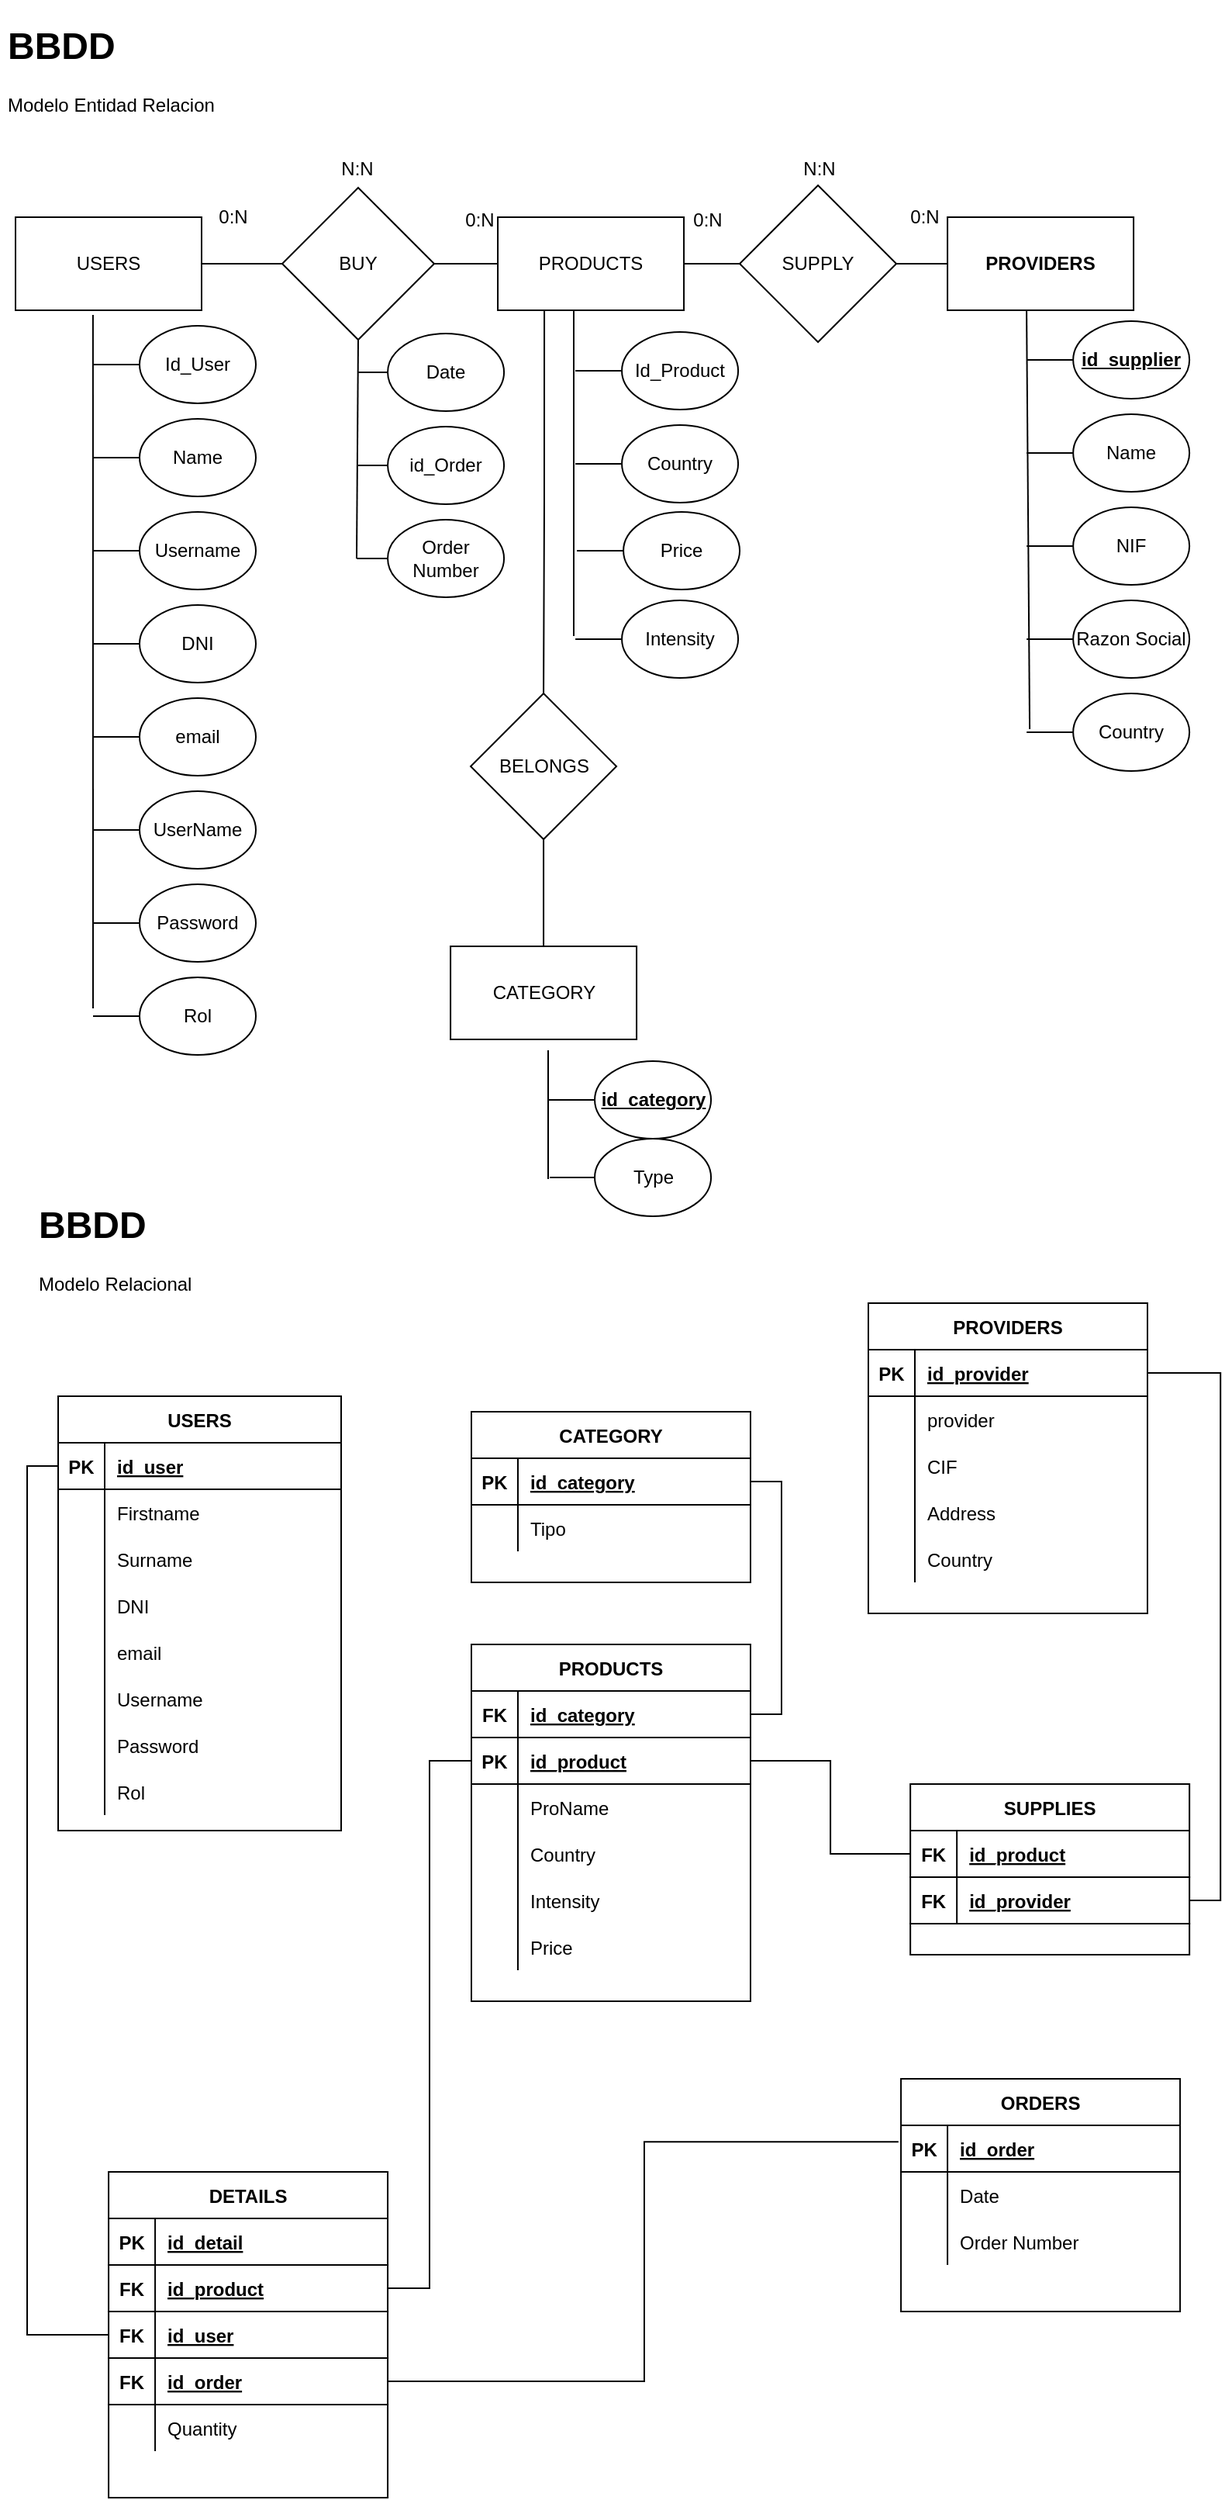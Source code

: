<mxfile version="19.0.3" type="device"><diagram id="_it-VRM8CMwdeYwIUtNq" name="Page-1"><mxGraphModel dx="1106" dy="809" grid="1" gridSize="10" guides="1" tooltips="1" connect="1" arrows="1" fold="1" page="1" pageScale="1" pageWidth="827" pageHeight="1169" math="0" shadow="0"><root><mxCell id="0"/><mxCell id="1" parent="0"/><mxCell id="tFc38fmXqWNY3Q1rf8SJ-1" value="&lt;h1&gt;BBDD&amp;nbsp;&lt;/h1&gt;&lt;p&gt;Modelo Entidad Relacion&lt;/p&gt;" style="text;html=1;strokeColor=none;fillColor=none;spacing=5;spacingTop=-20;whiteSpace=wrap;overflow=hidden;rounded=0;" parent="1" vertex="1"><mxGeometry x="20" y="10" width="190" height="120" as="geometry"/></mxCell><mxCell id="tFc38fmXqWNY3Q1rf8SJ-113" style="edgeStyle=none;rounded=0;orthogonalLoop=1;jettySize=auto;html=1;exitX=1;exitY=0.5;exitDx=0;exitDy=0;entryX=0;entryY=0.5;entryDx=0;entryDy=0;endArrow=none;endFill=0;" parent="1" source="tFc38fmXqWNY3Q1rf8SJ-36" target="tFc38fmXqWNY3Q1rf8SJ-112" edge="1"><mxGeometry relative="1" as="geometry"/></mxCell><mxCell id="tFc38fmXqWNY3Q1rf8SJ-36" value="&lt;span style=&quot;&quot;&gt;USERS&lt;/span&gt;" style="rounded=0;whiteSpace=wrap;html=1;" parent="1" vertex="1"><mxGeometry x="30" y="140" width="120" height="60" as="geometry"/></mxCell><mxCell id="tFc38fmXqWNY3Q1rf8SJ-37" value="&lt;span style=&quot;font-weight: bold;&quot;&gt;PROVIDERS&lt;/span&gt;" style="rounded=0;whiteSpace=wrap;html=1;" parent="1" vertex="1"><mxGeometry x="631.04" y="139.98" width="120" height="60" as="geometry"/></mxCell><mxCell id="tFc38fmXqWNY3Q1rf8SJ-59" style="edgeStyle=none;rounded=0;orthogonalLoop=1;jettySize=auto;html=1;exitX=0;exitY=0.5;exitDx=0;exitDy=0;endArrow=none;endFill=0;" parent="1" source="tFc38fmXqWNY3Q1rf8SJ-38" edge="1"><mxGeometry relative="1" as="geometry"><mxPoint x="80" y="235" as="targetPoint"/></mxGeometry></mxCell><mxCell id="tFc38fmXqWNY3Q1rf8SJ-38" value="Id_User" style="ellipse;whiteSpace=wrap;html=1;" parent="1" vertex="1"><mxGeometry x="110" y="210" width="75" height="50" as="geometry"/></mxCell><mxCell id="tFc38fmXqWNY3Q1rf8SJ-58" style="edgeStyle=none;rounded=0;orthogonalLoop=1;jettySize=auto;html=1;exitX=0;exitY=0.5;exitDx=0;exitDy=0;endArrow=none;endFill=0;" parent="1" source="tFc38fmXqWNY3Q1rf8SJ-42" edge="1"><mxGeometry relative="1" as="geometry"><mxPoint x="80" y="295" as="targetPoint"/></mxGeometry></mxCell><mxCell id="tFc38fmXqWNY3Q1rf8SJ-42" value="Name" style="ellipse;whiteSpace=wrap;html=1;" parent="1" vertex="1"><mxGeometry x="110" y="270" width="75" height="50" as="geometry"/></mxCell><mxCell id="tFc38fmXqWNY3Q1rf8SJ-57" style="edgeStyle=none;rounded=0;orthogonalLoop=1;jettySize=auto;html=1;exitX=0;exitY=0.5;exitDx=0;exitDy=0;endArrow=none;endFill=0;" parent="1" source="tFc38fmXqWNY3Q1rf8SJ-43" edge="1"><mxGeometry relative="1" as="geometry"><mxPoint x="80" y="355" as="targetPoint"/></mxGeometry></mxCell><mxCell id="tFc38fmXqWNY3Q1rf8SJ-43" value="Username" style="ellipse;whiteSpace=wrap;html=1;" parent="1" vertex="1"><mxGeometry x="110" y="330" width="75" height="50" as="geometry"/></mxCell><mxCell id="tFc38fmXqWNY3Q1rf8SJ-56" style="edgeStyle=none;rounded=0;orthogonalLoop=1;jettySize=auto;html=1;exitX=0;exitY=0.5;exitDx=0;exitDy=0;endArrow=none;endFill=0;" parent="1" source="tFc38fmXqWNY3Q1rf8SJ-44" edge="1"><mxGeometry relative="1" as="geometry"><mxPoint x="80" y="415" as="targetPoint"/></mxGeometry></mxCell><mxCell id="tFc38fmXqWNY3Q1rf8SJ-44" value="DNI" style="ellipse;whiteSpace=wrap;html=1;" parent="1" vertex="1"><mxGeometry x="110" y="390" width="75" height="50" as="geometry"/></mxCell><mxCell id="tFc38fmXqWNY3Q1rf8SJ-55" style="edgeStyle=none;rounded=0;orthogonalLoop=1;jettySize=auto;html=1;exitX=0;exitY=0.5;exitDx=0;exitDy=0;endArrow=none;endFill=0;" parent="1" source="tFc38fmXqWNY3Q1rf8SJ-45" edge="1"><mxGeometry relative="1" as="geometry"><mxPoint x="80" y="475" as="targetPoint"/></mxGeometry></mxCell><mxCell id="tFc38fmXqWNY3Q1rf8SJ-45" value="email" style="ellipse;whiteSpace=wrap;html=1;" parent="1" vertex="1"><mxGeometry x="110" y="450" width="75" height="50" as="geometry"/></mxCell><mxCell id="tFc38fmXqWNY3Q1rf8SJ-54" style="edgeStyle=none;rounded=0;orthogonalLoop=1;jettySize=auto;html=1;exitX=0;exitY=0.5;exitDx=0;exitDy=0;endArrow=none;endFill=0;" parent="1" source="tFc38fmXqWNY3Q1rf8SJ-46" edge="1"><mxGeometry relative="1" as="geometry"><mxPoint x="80" y="535" as="targetPoint"/></mxGeometry></mxCell><mxCell id="tFc38fmXqWNY3Q1rf8SJ-46" value="UserName" style="ellipse;whiteSpace=wrap;html=1;" parent="1" vertex="1"><mxGeometry x="110" y="510" width="75" height="50" as="geometry"/></mxCell><mxCell id="tFc38fmXqWNY3Q1rf8SJ-53" style="edgeStyle=none;rounded=0;orthogonalLoop=1;jettySize=auto;html=1;exitX=0;exitY=0.5;exitDx=0;exitDy=0;endArrow=none;endFill=0;" parent="1" source="tFc38fmXqWNY3Q1rf8SJ-47" edge="1"><mxGeometry relative="1" as="geometry"><mxPoint x="80" y="595" as="targetPoint"/></mxGeometry></mxCell><mxCell id="tFc38fmXqWNY3Q1rf8SJ-47" value="Password" style="ellipse;whiteSpace=wrap;html=1;" parent="1" vertex="1"><mxGeometry x="110" y="570" width="75" height="50" as="geometry"/></mxCell><mxCell id="tFc38fmXqWNY3Q1rf8SJ-52" style="edgeStyle=none;rounded=0;orthogonalLoop=1;jettySize=auto;html=1;exitX=0;exitY=0.5;exitDx=0;exitDy=0;endArrow=none;endFill=0;" parent="1" source="tFc38fmXqWNY3Q1rf8SJ-48" edge="1"><mxGeometry relative="1" as="geometry"><mxPoint x="80" y="655" as="targetPoint"/></mxGeometry></mxCell><mxCell id="tFc38fmXqWNY3Q1rf8SJ-48" value="Rol" style="ellipse;whiteSpace=wrap;html=1;" parent="1" vertex="1"><mxGeometry x="110" y="630" width="75" height="50" as="geometry"/></mxCell><mxCell id="tFc38fmXqWNY3Q1rf8SJ-49" value="" style="endArrow=none;html=1;rounded=0;entryX=0.433;entryY=1.033;entryDx=0;entryDy=0;entryPerimeter=0;" parent="1" edge="1"><mxGeometry width="50" height="50" relative="1" as="geometry"><mxPoint x="80" y="650" as="sourcePoint"/><mxPoint x="79.96" y="202.98" as="targetPoint"/></mxGeometry></mxCell><mxCell id="tFc38fmXqWNY3Q1rf8SJ-77" style="edgeStyle=none;rounded=0;orthogonalLoop=1;jettySize=auto;html=1;exitX=0;exitY=0.5;exitDx=0;exitDy=0;endArrow=none;endFill=0;" parent="1" source="tFc38fmXqWNY3Q1rf8SJ-78" edge="1"><mxGeometry relative="1" as="geometry"><mxPoint x="682.08" y="232" as="targetPoint"/></mxGeometry></mxCell><mxCell id="tFc38fmXqWNY3Q1rf8SJ-78" value="&lt;span style=&quot;font-weight: bold; text-align: left; text-decoration: underline;&quot;&gt;id_supplier&lt;/span&gt;" style="ellipse;whiteSpace=wrap;html=1;" parent="1" vertex="1"><mxGeometry x="712.08" y="207" width="75" height="50" as="geometry"/></mxCell><mxCell id="tFc38fmXqWNY3Q1rf8SJ-79" style="edgeStyle=none;rounded=0;orthogonalLoop=1;jettySize=auto;html=1;exitX=0;exitY=0.5;exitDx=0;exitDy=0;endArrow=none;endFill=0;" parent="1" source="tFc38fmXqWNY3Q1rf8SJ-80" edge="1"><mxGeometry relative="1" as="geometry"><mxPoint x="682.08" y="292" as="targetPoint"/></mxGeometry></mxCell><mxCell id="tFc38fmXqWNY3Q1rf8SJ-80" value="Name" style="ellipse;whiteSpace=wrap;html=1;" parent="1" vertex="1"><mxGeometry x="712.08" y="267" width="75" height="50" as="geometry"/></mxCell><mxCell id="tFc38fmXqWNY3Q1rf8SJ-81" style="edgeStyle=none;rounded=0;orthogonalLoop=1;jettySize=auto;html=1;exitX=0;exitY=0.5;exitDx=0;exitDy=0;endArrow=none;endFill=0;" parent="1" source="tFc38fmXqWNY3Q1rf8SJ-82" edge="1"><mxGeometry relative="1" as="geometry"><mxPoint x="682.08" y="352" as="targetPoint"/></mxGeometry></mxCell><mxCell id="tFc38fmXqWNY3Q1rf8SJ-82" value="NIF" style="ellipse;whiteSpace=wrap;html=1;" parent="1" vertex="1"><mxGeometry x="712.08" y="327" width="75" height="50" as="geometry"/></mxCell><mxCell id="tFc38fmXqWNY3Q1rf8SJ-83" style="edgeStyle=none;rounded=0;orthogonalLoop=1;jettySize=auto;html=1;exitX=0;exitY=0.5;exitDx=0;exitDy=0;endArrow=none;endFill=0;" parent="1" source="tFc38fmXqWNY3Q1rf8SJ-84" edge="1"><mxGeometry relative="1" as="geometry"><mxPoint x="682.08" y="412" as="targetPoint"/></mxGeometry></mxCell><mxCell id="tFc38fmXqWNY3Q1rf8SJ-84" value="Razon Social" style="ellipse;whiteSpace=wrap;html=1;" parent="1" vertex="1"><mxGeometry x="712.08" y="387" width="75" height="50" as="geometry"/></mxCell><mxCell id="tFc38fmXqWNY3Q1rf8SJ-85" style="edgeStyle=none;rounded=0;orthogonalLoop=1;jettySize=auto;html=1;exitX=0;exitY=0.5;exitDx=0;exitDy=0;endArrow=none;endFill=0;" parent="1" source="tFc38fmXqWNY3Q1rf8SJ-86" edge="1"><mxGeometry relative="1" as="geometry"><mxPoint x="682.08" y="472" as="targetPoint"/></mxGeometry></mxCell><mxCell id="tFc38fmXqWNY3Q1rf8SJ-86" value="Country" style="ellipse;whiteSpace=wrap;html=1;" parent="1" vertex="1"><mxGeometry x="712.08" y="447" width="75" height="50" as="geometry"/></mxCell><mxCell id="tFc38fmXqWNY3Q1rf8SJ-93" value="" style="endArrow=none;html=1;rounded=0;entryX=0.433;entryY=1.033;entryDx=0;entryDy=0;entryPerimeter=0;" parent="1" edge="1"><mxGeometry width="50" height="50" relative="1" as="geometry"><mxPoint x="684.04" y="469.98" as="sourcePoint"/><mxPoint x="682.04" y="199.98" as="targetPoint"/></mxGeometry></mxCell><mxCell id="tFc38fmXqWNY3Q1rf8SJ-138" style="edgeStyle=none;rounded=0;orthogonalLoop=1;jettySize=auto;html=1;exitX=1;exitY=0.5;exitDx=0;exitDy=0;entryX=0;entryY=0.5;entryDx=0;entryDy=0;endArrow=none;endFill=0;" parent="1" source="tFc38fmXqWNY3Q1rf8SJ-94" target="tFc38fmXqWNY3Q1rf8SJ-137" edge="1"><mxGeometry relative="1" as="geometry"/></mxCell><mxCell id="tFc38fmXqWNY3Q1rf8SJ-327" style="edgeStyle=orthogonalEdgeStyle;rounded=0;orthogonalLoop=1;jettySize=auto;html=1;exitX=0.25;exitY=1;exitDx=0;exitDy=0;entryX=0.5;entryY=0;entryDx=0;entryDy=0;endArrow=none;endFill=0;" parent="1" source="tFc38fmXqWNY3Q1rf8SJ-94" target="tFc38fmXqWNY3Q1rf8SJ-326" edge="1"><mxGeometry relative="1" as="geometry"/></mxCell><mxCell id="tFc38fmXqWNY3Q1rf8SJ-94" value="&lt;span style=&quot;&quot;&gt;PRODUCTS&lt;/span&gt;" style="rounded=0;whiteSpace=wrap;html=1;" parent="1" vertex="1"><mxGeometry x="341.04" y="140" width="120" height="60" as="geometry"/></mxCell><mxCell id="tFc38fmXqWNY3Q1rf8SJ-95" style="edgeStyle=none;rounded=0;orthogonalLoop=1;jettySize=auto;html=1;exitX=0;exitY=0.5;exitDx=0;exitDy=0;endArrow=none;endFill=0;" parent="1" source="tFc38fmXqWNY3Q1rf8SJ-96" edge="1"><mxGeometry relative="1" as="geometry"><mxPoint x="391.04" y="239" as="targetPoint"/></mxGeometry></mxCell><mxCell id="tFc38fmXqWNY3Q1rf8SJ-96" value="Id_Product" style="ellipse;whiteSpace=wrap;html=1;" parent="1" vertex="1"><mxGeometry x="421.04" y="214" width="75" height="50" as="geometry"/></mxCell><mxCell id="tFc38fmXqWNY3Q1rf8SJ-97" style="edgeStyle=none;rounded=0;orthogonalLoop=1;jettySize=auto;html=1;exitX=0;exitY=0.5;exitDx=0;exitDy=0;endArrow=none;endFill=0;" parent="1" source="tFc38fmXqWNY3Q1rf8SJ-98" edge="1"><mxGeometry relative="1" as="geometry"><mxPoint x="391.04" y="299" as="targetPoint"/></mxGeometry></mxCell><mxCell id="tFc38fmXqWNY3Q1rf8SJ-98" value="Country" style="ellipse;whiteSpace=wrap;html=1;" parent="1" vertex="1"><mxGeometry x="421.04" y="274" width="75" height="50" as="geometry"/></mxCell><mxCell id="tFc38fmXqWNY3Q1rf8SJ-103" style="edgeStyle=none;rounded=0;orthogonalLoop=1;jettySize=auto;html=1;exitX=0;exitY=0.5;exitDx=0;exitDy=0;endArrow=none;endFill=0;" parent="1" source="tFc38fmXqWNY3Q1rf8SJ-104" edge="1"><mxGeometry relative="1" as="geometry"><mxPoint x="392.04" y="355" as="targetPoint"/></mxGeometry></mxCell><mxCell id="tFc38fmXqWNY3Q1rf8SJ-104" value="Price" style="ellipse;whiteSpace=wrap;html=1;" parent="1" vertex="1"><mxGeometry x="422.04" y="330" width="75" height="50" as="geometry"/></mxCell><mxCell id="tFc38fmXqWNY3Q1rf8SJ-111" value="" style="endArrow=none;html=1;rounded=0;" parent="1" edge="1"><mxGeometry width="50" height="50" relative="1" as="geometry"><mxPoint x="390" y="410" as="sourcePoint"/><mxPoint x="390" y="200" as="targetPoint"/></mxGeometry></mxCell><mxCell id="tFc38fmXqWNY3Q1rf8SJ-114" style="edgeStyle=none;rounded=0;orthogonalLoop=1;jettySize=auto;html=1;exitX=1;exitY=0.5;exitDx=0;exitDy=0;entryX=0;entryY=0.5;entryDx=0;entryDy=0;endArrow=none;endFill=0;" parent="1" source="tFc38fmXqWNY3Q1rf8SJ-112" target="tFc38fmXqWNY3Q1rf8SJ-94" edge="1"><mxGeometry relative="1" as="geometry"/></mxCell><mxCell id="tFc38fmXqWNY3Q1rf8SJ-136" style="edgeStyle=none;rounded=0;orthogonalLoop=1;jettySize=auto;html=1;exitX=0.5;exitY=1;exitDx=0;exitDy=0;endArrow=none;endFill=0;" parent="1" source="tFc38fmXqWNY3Q1rf8SJ-112" edge="1"><mxGeometry relative="1" as="geometry"><mxPoint x="250" y="360" as="targetPoint"/></mxGeometry></mxCell><mxCell id="tFc38fmXqWNY3Q1rf8SJ-112" value="BUY" style="rhombus;whiteSpace=wrap;html=1;" parent="1" vertex="1"><mxGeometry x="202" y="121" width="98" height="98" as="geometry"/></mxCell><mxCell id="tFc38fmXqWNY3Q1rf8SJ-125" style="edgeStyle=none;rounded=0;orthogonalLoop=1;jettySize=auto;html=1;exitX=0;exitY=0.5;exitDx=0;exitDy=0;endArrow=none;endFill=0;" parent="1" source="tFc38fmXqWNY3Q1rf8SJ-126" edge="1"><mxGeometry relative="1" as="geometry"><mxPoint x="251.04" y="240" as="targetPoint"/></mxGeometry></mxCell><mxCell id="tFc38fmXqWNY3Q1rf8SJ-126" value="Date" style="ellipse;whiteSpace=wrap;html=1;" parent="1" vertex="1"><mxGeometry x="270.04" y="215" width="75" height="50" as="geometry"/></mxCell><mxCell id="tFc38fmXqWNY3Q1rf8SJ-127" style="edgeStyle=none;rounded=0;orthogonalLoop=1;jettySize=auto;html=1;exitX=0;exitY=0.5;exitDx=0;exitDy=0;endArrow=none;endFill=0;" parent="1" source="tFc38fmXqWNY3Q1rf8SJ-128" edge="1"><mxGeometry relative="1" as="geometry"><mxPoint x="251.04" y="300" as="targetPoint"/></mxGeometry></mxCell><mxCell id="tFc38fmXqWNY3Q1rf8SJ-128" value="id_Order" style="ellipse;whiteSpace=wrap;html=1;" parent="1" vertex="1"><mxGeometry x="270.04" y="275" width="75" height="50" as="geometry"/></mxCell><mxCell id="tFc38fmXqWNY3Q1rf8SJ-139" style="edgeStyle=none;rounded=0;orthogonalLoop=1;jettySize=auto;html=1;exitX=1;exitY=0.5;exitDx=0;exitDy=0;entryX=0;entryY=0.5;entryDx=0;entryDy=0;endArrow=none;endFill=0;" parent="1" source="tFc38fmXqWNY3Q1rf8SJ-137" target="tFc38fmXqWNY3Q1rf8SJ-37" edge="1"><mxGeometry relative="1" as="geometry"/></mxCell><mxCell id="tFc38fmXqWNY3Q1rf8SJ-137" value="SUPPLY" style="rhombus;whiteSpace=wrap;html=1;" parent="1" vertex="1"><mxGeometry x="497.04" y="119.47" width="101" height="101.02" as="geometry"/></mxCell><mxCell id="tFc38fmXqWNY3Q1rf8SJ-141" value="N:N" style="text;html=1;align=center;verticalAlign=middle;resizable=0;points=[];autosize=1;strokeColor=none;fillColor=none;" parent="1" vertex="1"><mxGeometry x="230.04" y="99.47" width="40" height="20" as="geometry"/></mxCell><mxCell id="tFc38fmXqWNY3Q1rf8SJ-142" value="N:N" style="text;html=1;align=center;verticalAlign=middle;resizable=0;points=[];autosize=1;strokeColor=none;fillColor=none;" parent="1" vertex="1"><mxGeometry x="528" y="99" width="40" height="20" as="geometry"/></mxCell><mxCell id="tFc38fmXqWNY3Q1rf8SJ-144" value="0:N" style="text;html=1;align=center;verticalAlign=middle;resizable=0;points=[];autosize=1;strokeColor=none;fillColor=none;" parent="1" vertex="1"><mxGeometry x="155" y="130" width="30" height="20" as="geometry"/></mxCell><mxCell id="tFc38fmXqWNY3Q1rf8SJ-145" value="0:N" style="text;html=1;align=center;verticalAlign=middle;resizable=0;points=[];autosize=1;strokeColor=none;fillColor=none;" parent="1" vertex="1"><mxGeometry x="314" y="132" width="30" height="20" as="geometry"/></mxCell><mxCell id="tFc38fmXqWNY3Q1rf8SJ-146" value="0:N" style="text;html=1;align=center;verticalAlign=middle;resizable=0;points=[];autosize=1;strokeColor=none;fillColor=none;" parent="1" vertex="1"><mxGeometry x="461.04" y="132" width="30" height="20" as="geometry"/></mxCell><mxCell id="tFc38fmXqWNY3Q1rf8SJ-147" value="0:N" style="text;html=1;align=center;verticalAlign=middle;resizable=0;points=[];autosize=1;strokeColor=none;fillColor=none;" parent="1" vertex="1"><mxGeometry x="601.04" y="130" width="30" height="20" as="geometry"/></mxCell><mxCell id="tFc38fmXqWNY3Q1rf8SJ-161" value="USERS" style="shape=table;startSize=30;container=1;collapsible=1;childLayout=tableLayout;fixedRows=1;rowLines=0;fontStyle=1;align=center;resizeLast=1;" parent="1" vertex="1"><mxGeometry x="57.5" y="900" width="182.5" height="280" as="geometry"/></mxCell><mxCell id="tFc38fmXqWNY3Q1rf8SJ-162" value="" style="shape=tableRow;horizontal=0;startSize=0;swimlaneHead=0;swimlaneBody=0;fillColor=none;collapsible=0;dropTarget=0;points=[[0,0.5],[1,0.5]];portConstraint=eastwest;top=0;left=0;right=0;bottom=1;" parent="tFc38fmXqWNY3Q1rf8SJ-161" vertex="1"><mxGeometry y="30" width="182.5" height="30" as="geometry"/></mxCell><mxCell id="tFc38fmXqWNY3Q1rf8SJ-163" value="PK" style="shape=partialRectangle;connectable=0;fillColor=none;top=0;left=0;bottom=0;right=0;fontStyle=1;overflow=hidden;" parent="tFc38fmXqWNY3Q1rf8SJ-162" vertex="1"><mxGeometry width="30" height="30" as="geometry"><mxRectangle width="30" height="30" as="alternateBounds"/></mxGeometry></mxCell><mxCell id="tFc38fmXqWNY3Q1rf8SJ-164" value="id_user" style="shape=partialRectangle;connectable=0;fillColor=none;top=0;left=0;bottom=0;right=0;align=left;spacingLeft=6;fontStyle=5;overflow=hidden;" parent="tFc38fmXqWNY3Q1rf8SJ-162" vertex="1"><mxGeometry x="30" width="152.5" height="30" as="geometry"><mxRectangle width="152.5" height="30" as="alternateBounds"/></mxGeometry></mxCell><mxCell id="tFc38fmXqWNY3Q1rf8SJ-165" value="" style="shape=tableRow;horizontal=0;startSize=0;swimlaneHead=0;swimlaneBody=0;fillColor=none;collapsible=0;dropTarget=0;points=[[0,0.5],[1,0.5]];portConstraint=eastwest;top=0;left=0;right=0;bottom=0;" parent="tFc38fmXqWNY3Q1rf8SJ-161" vertex="1"><mxGeometry y="60" width="182.5" height="30" as="geometry"/></mxCell><mxCell id="tFc38fmXqWNY3Q1rf8SJ-166" value="" style="shape=partialRectangle;connectable=0;fillColor=none;top=0;left=0;bottom=0;right=0;editable=1;overflow=hidden;" parent="tFc38fmXqWNY3Q1rf8SJ-165" vertex="1"><mxGeometry width="30" height="30" as="geometry"><mxRectangle width="30" height="30" as="alternateBounds"/></mxGeometry></mxCell><mxCell id="tFc38fmXqWNY3Q1rf8SJ-167" value="Firstname" style="shape=partialRectangle;connectable=0;fillColor=none;top=0;left=0;bottom=0;right=0;align=left;spacingLeft=6;overflow=hidden;" parent="tFc38fmXqWNY3Q1rf8SJ-165" vertex="1"><mxGeometry x="30" width="152.5" height="30" as="geometry"><mxRectangle width="152.5" height="30" as="alternateBounds"/></mxGeometry></mxCell><mxCell id="tFc38fmXqWNY3Q1rf8SJ-168" value="" style="shape=tableRow;horizontal=0;startSize=0;swimlaneHead=0;swimlaneBody=0;fillColor=none;collapsible=0;dropTarget=0;points=[[0,0.5],[1,0.5]];portConstraint=eastwest;top=0;left=0;right=0;bottom=0;" parent="tFc38fmXqWNY3Q1rf8SJ-161" vertex="1"><mxGeometry y="90" width="182.5" height="30" as="geometry"/></mxCell><mxCell id="tFc38fmXqWNY3Q1rf8SJ-169" value="" style="shape=partialRectangle;connectable=0;fillColor=none;top=0;left=0;bottom=0;right=0;editable=1;overflow=hidden;" parent="tFc38fmXqWNY3Q1rf8SJ-168" vertex="1"><mxGeometry width="30" height="30" as="geometry"><mxRectangle width="30" height="30" as="alternateBounds"/></mxGeometry></mxCell><mxCell id="tFc38fmXqWNY3Q1rf8SJ-170" value="Surname" style="shape=partialRectangle;connectable=0;fillColor=none;top=0;left=0;bottom=0;right=0;align=left;spacingLeft=6;overflow=hidden;" parent="tFc38fmXqWNY3Q1rf8SJ-168" vertex="1"><mxGeometry x="30" width="152.5" height="30" as="geometry"><mxRectangle width="152.5" height="30" as="alternateBounds"/></mxGeometry></mxCell><mxCell id="tFc38fmXqWNY3Q1rf8SJ-171" value="" style="shape=tableRow;horizontal=0;startSize=0;swimlaneHead=0;swimlaneBody=0;fillColor=none;collapsible=0;dropTarget=0;points=[[0,0.5],[1,0.5]];portConstraint=eastwest;top=0;left=0;right=0;bottom=0;" parent="tFc38fmXqWNY3Q1rf8SJ-161" vertex="1"><mxGeometry y="120" width="182.5" height="30" as="geometry"/></mxCell><mxCell id="tFc38fmXqWNY3Q1rf8SJ-172" value="" style="shape=partialRectangle;connectable=0;fillColor=none;top=0;left=0;bottom=0;right=0;editable=1;overflow=hidden;" parent="tFc38fmXqWNY3Q1rf8SJ-171" vertex="1"><mxGeometry width="30" height="30" as="geometry"><mxRectangle width="30" height="30" as="alternateBounds"/></mxGeometry></mxCell><mxCell id="tFc38fmXqWNY3Q1rf8SJ-173" value="DNI" style="shape=partialRectangle;connectable=0;fillColor=none;top=0;left=0;bottom=0;right=0;align=left;spacingLeft=6;overflow=hidden;" parent="tFc38fmXqWNY3Q1rf8SJ-171" vertex="1"><mxGeometry x="30" width="152.5" height="30" as="geometry"><mxRectangle width="152.5" height="30" as="alternateBounds"/></mxGeometry></mxCell><mxCell id="tFc38fmXqWNY3Q1rf8SJ-189" value="" style="shape=tableRow;horizontal=0;startSize=0;swimlaneHead=0;swimlaneBody=0;fillColor=none;collapsible=0;dropTarget=0;points=[[0,0.5],[1,0.5]];portConstraint=eastwest;top=0;left=0;right=0;bottom=0;" parent="tFc38fmXqWNY3Q1rf8SJ-161" vertex="1"><mxGeometry y="150" width="182.5" height="30" as="geometry"/></mxCell><mxCell id="tFc38fmXqWNY3Q1rf8SJ-190" value="" style="shape=partialRectangle;connectable=0;fillColor=none;top=0;left=0;bottom=0;right=0;editable=1;overflow=hidden;" parent="tFc38fmXqWNY3Q1rf8SJ-189" vertex="1"><mxGeometry width="30" height="30" as="geometry"><mxRectangle width="30" height="30" as="alternateBounds"/></mxGeometry></mxCell><mxCell id="tFc38fmXqWNY3Q1rf8SJ-191" value="email" style="shape=partialRectangle;connectable=0;fillColor=none;top=0;left=0;bottom=0;right=0;align=left;spacingLeft=6;overflow=hidden;" parent="tFc38fmXqWNY3Q1rf8SJ-189" vertex="1"><mxGeometry x="30" width="152.5" height="30" as="geometry"><mxRectangle width="152.5" height="30" as="alternateBounds"/></mxGeometry></mxCell><mxCell id="tFc38fmXqWNY3Q1rf8SJ-192" value="" style="shape=tableRow;horizontal=0;startSize=0;swimlaneHead=0;swimlaneBody=0;fillColor=none;collapsible=0;dropTarget=0;points=[[0,0.5],[1,0.5]];portConstraint=eastwest;top=0;left=0;right=0;bottom=0;" parent="tFc38fmXqWNY3Q1rf8SJ-161" vertex="1"><mxGeometry y="180" width="182.5" height="30" as="geometry"/></mxCell><mxCell id="tFc38fmXqWNY3Q1rf8SJ-193" value="" style="shape=partialRectangle;connectable=0;fillColor=none;top=0;left=0;bottom=0;right=0;editable=1;overflow=hidden;" parent="tFc38fmXqWNY3Q1rf8SJ-192" vertex="1"><mxGeometry width="30" height="30" as="geometry"><mxRectangle width="30" height="30" as="alternateBounds"/></mxGeometry></mxCell><mxCell id="tFc38fmXqWNY3Q1rf8SJ-194" value="Username" style="shape=partialRectangle;connectable=0;fillColor=none;top=0;left=0;bottom=0;right=0;align=left;spacingLeft=6;overflow=hidden;" parent="tFc38fmXqWNY3Q1rf8SJ-192" vertex="1"><mxGeometry x="30" width="152.5" height="30" as="geometry"><mxRectangle width="152.5" height="30" as="alternateBounds"/></mxGeometry></mxCell><mxCell id="tFc38fmXqWNY3Q1rf8SJ-195" value="" style="shape=tableRow;horizontal=0;startSize=0;swimlaneHead=0;swimlaneBody=0;fillColor=none;collapsible=0;dropTarget=0;points=[[0,0.5],[1,0.5]];portConstraint=eastwest;top=0;left=0;right=0;bottom=0;" parent="tFc38fmXqWNY3Q1rf8SJ-161" vertex="1"><mxGeometry y="210" width="182.5" height="30" as="geometry"/></mxCell><mxCell id="tFc38fmXqWNY3Q1rf8SJ-196" value="" style="shape=partialRectangle;connectable=0;fillColor=none;top=0;left=0;bottom=0;right=0;editable=1;overflow=hidden;" parent="tFc38fmXqWNY3Q1rf8SJ-195" vertex="1"><mxGeometry width="30" height="30" as="geometry"><mxRectangle width="30" height="30" as="alternateBounds"/></mxGeometry></mxCell><mxCell id="tFc38fmXqWNY3Q1rf8SJ-197" value="Password" style="shape=partialRectangle;connectable=0;fillColor=none;top=0;left=0;bottom=0;right=0;align=left;spacingLeft=6;overflow=hidden;" parent="tFc38fmXqWNY3Q1rf8SJ-195" vertex="1"><mxGeometry x="30" width="152.5" height="30" as="geometry"><mxRectangle width="152.5" height="30" as="alternateBounds"/></mxGeometry></mxCell><mxCell id="tFc38fmXqWNY3Q1rf8SJ-242" value="" style="shape=tableRow;horizontal=0;startSize=0;swimlaneHead=0;swimlaneBody=0;fillColor=none;collapsible=0;dropTarget=0;points=[[0,0.5],[1,0.5]];portConstraint=eastwest;top=0;left=0;right=0;bottom=0;" parent="tFc38fmXqWNY3Q1rf8SJ-161" vertex="1"><mxGeometry y="240" width="182.5" height="30" as="geometry"/></mxCell><mxCell id="tFc38fmXqWNY3Q1rf8SJ-243" value="" style="shape=partialRectangle;connectable=0;fillColor=none;top=0;left=0;bottom=0;right=0;editable=1;overflow=hidden;" parent="tFc38fmXqWNY3Q1rf8SJ-242" vertex="1"><mxGeometry width="30" height="30" as="geometry"><mxRectangle width="30" height="30" as="alternateBounds"/></mxGeometry></mxCell><mxCell id="tFc38fmXqWNY3Q1rf8SJ-244" value="Rol" style="shape=partialRectangle;connectable=0;fillColor=none;top=0;left=0;bottom=0;right=0;align=left;spacingLeft=6;overflow=hidden;" parent="tFc38fmXqWNY3Q1rf8SJ-242" vertex="1"><mxGeometry x="30" width="152.5" height="30" as="geometry"><mxRectangle width="152.5" height="30" as="alternateBounds"/></mxGeometry></mxCell><mxCell id="tFc38fmXqWNY3Q1rf8SJ-174" value="&lt;h1&gt;BBDD&amp;nbsp;&lt;/h1&gt;&lt;p&gt;Modelo Relacional&lt;/p&gt;" style="text;html=1;strokeColor=none;fillColor=none;spacing=5;spacingTop=-20;whiteSpace=wrap;overflow=hidden;rounded=0;" parent="1" vertex="1"><mxGeometry x="40.04" y="770" width="190" height="120" as="geometry"/></mxCell><mxCell id="tFc38fmXqWNY3Q1rf8SJ-175" value="PROVIDERS" style="shape=table;startSize=30;container=1;collapsible=1;childLayout=tableLayout;fixedRows=1;rowLines=0;fontStyle=1;align=center;resizeLast=1;" parent="1" vertex="1"><mxGeometry x="580" y="840" width="180" height="200" as="geometry"/></mxCell><mxCell id="tFc38fmXqWNY3Q1rf8SJ-176" value="" style="shape=tableRow;horizontal=0;startSize=0;swimlaneHead=0;swimlaneBody=0;fillColor=none;collapsible=0;dropTarget=0;points=[[0,0.5],[1,0.5]];portConstraint=eastwest;top=0;left=0;right=0;bottom=1;" parent="tFc38fmXqWNY3Q1rf8SJ-175" vertex="1"><mxGeometry y="30" width="180" height="30" as="geometry"/></mxCell><mxCell id="tFc38fmXqWNY3Q1rf8SJ-177" value="PK" style="shape=partialRectangle;connectable=0;fillColor=none;top=0;left=0;bottom=0;right=0;fontStyle=1;overflow=hidden;" parent="tFc38fmXqWNY3Q1rf8SJ-176" vertex="1"><mxGeometry width="30" height="30" as="geometry"><mxRectangle width="30" height="30" as="alternateBounds"/></mxGeometry></mxCell><mxCell id="tFc38fmXqWNY3Q1rf8SJ-178" value="id_provider" style="shape=partialRectangle;connectable=0;fillColor=none;top=0;left=0;bottom=0;right=0;align=left;spacingLeft=6;fontStyle=5;overflow=hidden;" parent="tFc38fmXqWNY3Q1rf8SJ-176" vertex="1"><mxGeometry x="30" width="150" height="30" as="geometry"><mxRectangle width="150" height="30" as="alternateBounds"/></mxGeometry></mxCell><mxCell id="tFc38fmXqWNY3Q1rf8SJ-179" value="" style="shape=tableRow;horizontal=0;startSize=0;swimlaneHead=0;swimlaneBody=0;fillColor=none;collapsible=0;dropTarget=0;points=[[0,0.5],[1,0.5]];portConstraint=eastwest;top=0;left=0;right=0;bottom=0;" parent="tFc38fmXqWNY3Q1rf8SJ-175" vertex="1"><mxGeometry y="60" width="180" height="30" as="geometry"/></mxCell><mxCell id="tFc38fmXqWNY3Q1rf8SJ-180" value="" style="shape=partialRectangle;connectable=0;fillColor=none;top=0;left=0;bottom=0;right=0;editable=1;overflow=hidden;" parent="tFc38fmXqWNY3Q1rf8SJ-179" vertex="1"><mxGeometry width="30" height="30" as="geometry"><mxRectangle width="30" height="30" as="alternateBounds"/></mxGeometry></mxCell><mxCell id="tFc38fmXqWNY3Q1rf8SJ-181" value="provider" style="shape=partialRectangle;connectable=0;fillColor=none;top=0;left=0;bottom=0;right=0;align=left;spacingLeft=6;overflow=hidden;" parent="tFc38fmXqWNY3Q1rf8SJ-179" vertex="1"><mxGeometry x="30" width="150" height="30" as="geometry"><mxRectangle width="150" height="30" as="alternateBounds"/></mxGeometry></mxCell><mxCell id="tFc38fmXqWNY3Q1rf8SJ-182" value="" style="shape=tableRow;horizontal=0;startSize=0;swimlaneHead=0;swimlaneBody=0;fillColor=none;collapsible=0;dropTarget=0;points=[[0,0.5],[1,0.5]];portConstraint=eastwest;top=0;left=0;right=0;bottom=0;" parent="tFc38fmXqWNY3Q1rf8SJ-175" vertex="1"><mxGeometry y="90" width="180" height="30" as="geometry"/></mxCell><mxCell id="tFc38fmXqWNY3Q1rf8SJ-183" value="" style="shape=partialRectangle;connectable=0;fillColor=none;top=0;left=0;bottom=0;right=0;editable=1;overflow=hidden;" parent="tFc38fmXqWNY3Q1rf8SJ-182" vertex="1"><mxGeometry width="30" height="30" as="geometry"><mxRectangle width="30" height="30" as="alternateBounds"/></mxGeometry></mxCell><mxCell id="tFc38fmXqWNY3Q1rf8SJ-184" value="CIF" style="shape=partialRectangle;connectable=0;fillColor=none;top=0;left=0;bottom=0;right=0;align=left;spacingLeft=6;overflow=hidden;" parent="tFc38fmXqWNY3Q1rf8SJ-182" vertex="1"><mxGeometry x="30" width="150" height="30" as="geometry"><mxRectangle width="150" height="30" as="alternateBounds"/></mxGeometry></mxCell><mxCell id="tFc38fmXqWNY3Q1rf8SJ-185" value="" style="shape=tableRow;horizontal=0;startSize=0;swimlaneHead=0;swimlaneBody=0;fillColor=none;collapsible=0;dropTarget=0;points=[[0,0.5],[1,0.5]];portConstraint=eastwest;top=0;left=0;right=0;bottom=0;" parent="tFc38fmXqWNY3Q1rf8SJ-175" vertex="1"><mxGeometry y="120" width="180" height="30" as="geometry"/></mxCell><mxCell id="tFc38fmXqWNY3Q1rf8SJ-186" value="" style="shape=partialRectangle;connectable=0;fillColor=none;top=0;left=0;bottom=0;right=0;editable=1;overflow=hidden;" parent="tFc38fmXqWNY3Q1rf8SJ-185" vertex="1"><mxGeometry width="30" height="30" as="geometry"><mxRectangle width="30" height="30" as="alternateBounds"/></mxGeometry></mxCell><mxCell id="tFc38fmXqWNY3Q1rf8SJ-187" value="Address" style="shape=partialRectangle;connectable=0;fillColor=none;top=0;left=0;bottom=0;right=0;align=left;spacingLeft=6;overflow=hidden;" parent="tFc38fmXqWNY3Q1rf8SJ-185" vertex="1"><mxGeometry x="30" width="150" height="30" as="geometry"><mxRectangle width="150" height="30" as="alternateBounds"/></mxGeometry></mxCell><mxCell id="tFc38fmXqWNY3Q1rf8SJ-245" value="" style="shape=tableRow;horizontal=0;startSize=0;swimlaneHead=0;swimlaneBody=0;fillColor=none;collapsible=0;dropTarget=0;points=[[0,0.5],[1,0.5]];portConstraint=eastwest;top=0;left=0;right=0;bottom=0;" parent="tFc38fmXqWNY3Q1rf8SJ-175" vertex="1"><mxGeometry y="150" width="180" height="30" as="geometry"/></mxCell><mxCell id="tFc38fmXqWNY3Q1rf8SJ-246" value="" style="shape=partialRectangle;connectable=0;fillColor=none;top=0;left=0;bottom=0;right=0;editable=1;overflow=hidden;" parent="tFc38fmXqWNY3Q1rf8SJ-245" vertex="1"><mxGeometry width="30" height="30" as="geometry"><mxRectangle width="30" height="30" as="alternateBounds"/></mxGeometry></mxCell><mxCell id="tFc38fmXqWNY3Q1rf8SJ-247" value="Country" style="shape=partialRectangle;connectable=0;fillColor=none;top=0;left=0;bottom=0;right=0;align=left;spacingLeft=6;overflow=hidden;" parent="tFc38fmXqWNY3Q1rf8SJ-245" vertex="1"><mxGeometry x="30" width="150" height="30" as="geometry"><mxRectangle width="150" height="30" as="alternateBounds"/></mxGeometry></mxCell><mxCell id="tFc38fmXqWNY3Q1rf8SJ-251" value="PRODUCTS" style="shape=table;startSize=30;container=1;collapsible=1;childLayout=tableLayout;fixedRows=1;rowLines=0;fontStyle=1;align=center;resizeLast=1;" parent="1" vertex="1"><mxGeometry x="324" y="1060" width="180" height="230" as="geometry"/></mxCell><mxCell id="tFc38fmXqWNY3Q1rf8SJ-267" value="" style="shape=tableRow;horizontal=0;startSize=0;swimlaneHead=0;swimlaneBody=0;fillColor=none;collapsible=0;dropTarget=0;points=[[0,0.5],[1,0.5]];portConstraint=eastwest;top=0;left=0;right=0;bottom=1;" parent="tFc38fmXqWNY3Q1rf8SJ-251" vertex="1"><mxGeometry y="30" width="180" height="30" as="geometry"/></mxCell><mxCell id="tFc38fmXqWNY3Q1rf8SJ-268" value="FK" style="shape=partialRectangle;connectable=0;fillColor=none;top=0;left=0;bottom=0;right=0;fontStyle=1;overflow=hidden;" parent="tFc38fmXqWNY3Q1rf8SJ-267" vertex="1"><mxGeometry width="30" height="30" as="geometry"><mxRectangle width="30" height="30" as="alternateBounds"/></mxGeometry></mxCell><mxCell id="tFc38fmXqWNY3Q1rf8SJ-269" value="id_category" style="shape=partialRectangle;connectable=0;fillColor=none;top=0;left=0;bottom=0;right=0;align=left;spacingLeft=6;fontStyle=5;overflow=hidden;" parent="tFc38fmXqWNY3Q1rf8SJ-267" vertex="1"><mxGeometry x="30" width="150" height="30" as="geometry"><mxRectangle width="150" height="30" as="alternateBounds"/></mxGeometry></mxCell><mxCell id="tFc38fmXqWNY3Q1rf8SJ-252" value="" style="shape=tableRow;horizontal=0;startSize=0;swimlaneHead=0;swimlaneBody=0;fillColor=none;collapsible=0;dropTarget=0;points=[[0,0.5],[1,0.5]];portConstraint=eastwest;top=0;left=0;right=0;bottom=1;" parent="tFc38fmXqWNY3Q1rf8SJ-251" vertex="1"><mxGeometry y="60" width="180" height="30" as="geometry"/></mxCell><mxCell id="tFc38fmXqWNY3Q1rf8SJ-253" value="PK" style="shape=partialRectangle;connectable=0;fillColor=none;top=0;left=0;bottom=0;right=0;fontStyle=1;overflow=hidden;" parent="tFc38fmXqWNY3Q1rf8SJ-252" vertex="1"><mxGeometry width="30" height="30" as="geometry"><mxRectangle width="30" height="30" as="alternateBounds"/></mxGeometry></mxCell><mxCell id="tFc38fmXqWNY3Q1rf8SJ-254" value="id_product" style="shape=partialRectangle;connectable=0;fillColor=none;top=0;left=0;bottom=0;right=0;align=left;spacingLeft=6;fontStyle=5;overflow=hidden;" parent="tFc38fmXqWNY3Q1rf8SJ-252" vertex="1"><mxGeometry x="30" width="150" height="30" as="geometry"><mxRectangle width="150" height="30" as="alternateBounds"/></mxGeometry></mxCell><mxCell id="I85VKfj9U6H53cQzbLEf-10" value="" style="shape=tableRow;horizontal=0;startSize=0;swimlaneHead=0;swimlaneBody=0;fillColor=none;collapsible=0;dropTarget=0;points=[[0,0.5],[1,0.5]];portConstraint=eastwest;top=0;left=0;right=0;bottom=0;" parent="tFc38fmXqWNY3Q1rf8SJ-251" vertex="1"><mxGeometry y="90" width="180" height="30" as="geometry"/></mxCell><mxCell id="I85VKfj9U6H53cQzbLEf-11" value="" style="shape=partialRectangle;connectable=0;fillColor=none;top=0;left=0;bottom=0;right=0;editable=1;overflow=hidden;" parent="I85VKfj9U6H53cQzbLEf-10" vertex="1"><mxGeometry width="30" height="30" as="geometry"><mxRectangle width="30" height="30" as="alternateBounds"/></mxGeometry></mxCell><mxCell id="I85VKfj9U6H53cQzbLEf-12" value="ProName" style="shape=partialRectangle;connectable=0;fillColor=none;top=0;left=0;bottom=0;right=0;align=left;spacingLeft=6;overflow=hidden;" parent="I85VKfj9U6H53cQzbLEf-10" vertex="1"><mxGeometry x="30" width="150" height="30" as="geometry"><mxRectangle width="150" height="30" as="alternateBounds"/></mxGeometry></mxCell><mxCell id="tFc38fmXqWNY3Q1rf8SJ-255" value="" style="shape=tableRow;horizontal=0;startSize=0;swimlaneHead=0;swimlaneBody=0;fillColor=none;collapsible=0;dropTarget=0;points=[[0,0.5],[1,0.5]];portConstraint=eastwest;top=0;left=0;right=0;bottom=0;" parent="tFc38fmXqWNY3Q1rf8SJ-251" vertex="1"><mxGeometry y="120" width="180" height="30" as="geometry"/></mxCell><mxCell id="tFc38fmXqWNY3Q1rf8SJ-256" value="" style="shape=partialRectangle;connectable=0;fillColor=none;top=0;left=0;bottom=0;right=0;editable=1;overflow=hidden;" parent="tFc38fmXqWNY3Q1rf8SJ-255" vertex="1"><mxGeometry width="30" height="30" as="geometry"><mxRectangle width="30" height="30" as="alternateBounds"/></mxGeometry></mxCell><mxCell id="tFc38fmXqWNY3Q1rf8SJ-257" value="Country" style="shape=partialRectangle;connectable=0;fillColor=none;top=0;left=0;bottom=0;right=0;align=left;spacingLeft=6;overflow=hidden;" parent="tFc38fmXqWNY3Q1rf8SJ-255" vertex="1"><mxGeometry x="30" width="150" height="30" as="geometry"><mxRectangle width="150" height="30" as="alternateBounds"/></mxGeometry></mxCell><mxCell id="tFc38fmXqWNY3Q1rf8SJ-258" value="" style="shape=tableRow;horizontal=0;startSize=0;swimlaneHead=0;swimlaneBody=0;fillColor=none;collapsible=0;dropTarget=0;points=[[0,0.5],[1,0.5]];portConstraint=eastwest;top=0;left=0;right=0;bottom=0;" parent="tFc38fmXqWNY3Q1rf8SJ-251" vertex="1"><mxGeometry y="150" width="180" height="30" as="geometry"/></mxCell><mxCell id="tFc38fmXqWNY3Q1rf8SJ-259" value="" style="shape=partialRectangle;connectable=0;fillColor=none;top=0;left=0;bottom=0;right=0;editable=1;overflow=hidden;" parent="tFc38fmXqWNY3Q1rf8SJ-258" vertex="1"><mxGeometry width="30" height="30" as="geometry"><mxRectangle width="30" height="30" as="alternateBounds"/></mxGeometry></mxCell><mxCell id="tFc38fmXqWNY3Q1rf8SJ-260" value="Intensity" style="shape=partialRectangle;connectable=0;fillColor=none;top=0;left=0;bottom=0;right=0;align=left;spacingLeft=6;overflow=hidden;" parent="tFc38fmXqWNY3Q1rf8SJ-258" vertex="1"><mxGeometry x="30" width="150" height="30" as="geometry"><mxRectangle width="150" height="30" as="alternateBounds"/></mxGeometry></mxCell><mxCell id="tFc38fmXqWNY3Q1rf8SJ-261" value="" style="shape=tableRow;horizontal=0;startSize=0;swimlaneHead=0;swimlaneBody=0;fillColor=none;collapsible=0;dropTarget=0;points=[[0,0.5],[1,0.5]];portConstraint=eastwest;top=0;left=0;right=0;bottom=0;" parent="tFc38fmXqWNY3Q1rf8SJ-251" vertex="1"><mxGeometry y="180" width="180" height="30" as="geometry"/></mxCell><mxCell id="tFc38fmXqWNY3Q1rf8SJ-262" value="" style="shape=partialRectangle;connectable=0;fillColor=none;top=0;left=0;bottom=0;right=0;editable=1;overflow=hidden;" parent="tFc38fmXqWNY3Q1rf8SJ-261" vertex="1"><mxGeometry width="30" height="30" as="geometry"><mxRectangle width="30" height="30" as="alternateBounds"/></mxGeometry></mxCell><mxCell id="tFc38fmXqWNY3Q1rf8SJ-263" value="Price" style="shape=partialRectangle;connectable=0;fillColor=none;top=0;left=0;bottom=0;right=0;align=left;spacingLeft=6;overflow=hidden;" parent="tFc38fmXqWNY3Q1rf8SJ-261" vertex="1"><mxGeometry x="30" width="150" height="30" as="geometry"><mxRectangle width="150" height="30" as="alternateBounds"/></mxGeometry></mxCell><mxCell id="tFc38fmXqWNY3Q1rf8SJ-270" value="ORDERS" style="shape=table;startSize=30;container=1;collapsible=1;childLayout=tableLayout;fixedRows=1;rowLines=0;fontStyle=1;align=center;resizeLast=1;" parent="1" vertex="1"><mxGeometry x="601.04" y="1340" width="180" height="150" as="geometry"/></mxCell><mxCell id="tFc38fmXqWNY3Q1rf8SJ-271" value="" style="shape=tableRow;horizontal=0;startSize=0;swimlaneHead=0;swimlaneBody=0;fillColor=none;collapsible=0;dropTarget=0;points=[[0,0.5],[1,0.5]];portConstraint=eastwest;top=0;left=0;right=0;bottom=1;" parent="tFc38fmXqWNY3Q1rf8SJ-270" vertex="1"><mxGeometry y="30" width="180" height="30" as="geometry"/></mxCell><mxCell id="tFc38fmXqWNY3Q1rf8SJ-272" value="PK" style="shape=partialRectangle;connectable=0;fillColor=none;top=0;left=0;bottom=0;right=0;fontStyle=1;overflow=hidden;" parent="tFc38fmXqWNY3Q1rf8SJ-271" vertex="1"><mxGeometry width="30" height="30" as="geometry"><mxRectangle width="30" height="30" as="alternateBounds"/></mxGeometry></mxCell><mxCell id="tFc38fmXqWNY3Q1rf8SJ-273" value="id_order" style="shape=partialRectangle;connectable=0;fillColor=none;top=0;left=0;bottom=0;right=0;align=left;spacingLeft=6;fontStyle=5;overflow=hidden;" parent="tFc38fmXqWNY3Q1rf8SJ-271" vertex="1"><mxGeometry x="30" width="150" height="30" as="geometry"><mxRectangle width="150" height="30" as="alternateBounds"/></mxGeometry></mxCell><mxCell id="tFc38fmXqWNY3Q1rf8SJ-277" value="" style="shape=tableRow;horizontal=0;startSize=0;swimlaneHead=0;swimlaneBody=0;fillColor=none;collapsible=0;dropTarget=0;points=[[0,0.5],[1,0.5]];portConstraint=eastwest;top=0;left=0;right=0;bottom=0;" parent="tFc38fmXqWNY3Q1rf8SJ-270" vertex="1"><mxGeometry y="60" width="180" height="30" as="geometry"/></mxCell><mxCell id="tFc38fmXqWNY3Q1rf8SJ-278" value="" style="shape=partialRectangle;connectable=0;fillColor=none;top=0;left=0;bottom=0;right=0;editable=1;overflow=hidden;" parent="tFc38fmXqWNY3Q1rf8SJ-277" vertex="1"><mxGeometry width="30" height="30" as="geometry"><mxRectangle width="30" height="30" as="alternateBounds"/></mxGeometry></mxCell><mxCell id="tFc38fmXqWNY3Q1rf8SJ-279" value="Date" style="shape=partialRectangle;connectable=0;fillColor=none;top=0;left=0;bottom=0;right=0;align=left;spacingLeft=6;overflow=hidden;" parent="tFc38fmXqWNY3Q1rf8SJ-277" vertex="1"><mxGeometry x="30" width="150" height="30" as="geometry"><mxRectangle width="150" height="30" as="alternateBounds"/></mxGeometry></mxCell><mxCell id="tFc38fmXqWNY3Q1rf8SJ-280" value="" style="shape=tableRow;horizontal=0;startSize=0;swimlaneHead=0;swimlaneBody=0;fillColor=none;collapsible=0;dropTarget=0;points=[[0,0.5],[1,0.5]];portConstraint=eastwest;top=0;left=0;right=0;bottom=0;" parent="tFc38fmXqWNY3Q1rf8SJ-270" vertex="1"><mxGeometry y="90" width="180" height="30" as="geometry"/></mxCell><mxCell id="tFc38fmXqWNY3Q1rf8SJ-281" value="" style="shape=partialRectangle;connectable=0;fillColor=none;top=0;left=0;bottom=0;right=0;editable=1;overflow=hidden;" parent="tFc38fmXqWNY3Q1rf8SJ-280" vertex="1"><mxGeometry width="30" height="30" as="geometry"><mxRectangle width="30" height="30" as="alternateBounds"/></mxGeometry></mxCell><mxCell id="tFc38fmXqWNY3Q1rf8SJ-282" value="Order Number" style="shape=partialRectangle;connectable=0;fillColor=none;top=0;left=0;bottom=0;right=0;align=left;spacingLeft=6;overflow=hidden;" parent="tFc38fmXqWNY3Q1rf8SJ-280" vertex="1"><mxGeometry x="30" width="150" height="30" as="geometry"><mxRectangle width="150" height="30" as="alternateBounds"/></mxGeometry></mxCell><mxCell id="tFc38fmXqWNY3Q1rf8SJ-295" style="edgeStyle=orthogonalEdgeStyle;rounded=0;orthogonalLoop=1;jettySize=auto;html=1;exitX=0;exitY=0.5;exitDx=0;exitDy=0;entryX=0;entryY=0.5;entryDx=0;entryDy=0;endArrow=none;endFill=0;" parent="1" source="tFc38fmXqWNY3Q1rf8SJ-162" target="tFc38fmXqWNY3Q1rf8SJ-381" edge="1"><mxGeometry relative="1" as="geometry"><mxPoint x="120" y="1415" as="targetPoint"/></mxGeometry></mxCell><mxCell id="tFc38fmXqWNY3Q1rf8SJ-315" style="edgeStyle=orthogonalEdgeStyle;rounded=0;orthogonalLoop=1;jettySize=auto;html=1;exitX=1;exitY=0.5;exitDx=0;exitDy=0;entryX=0;entryY=0.5;entryDx=0;entryDy=0;endArrow=none;endFill=0;" parent="1" source="tFc38fmXqWNY3Q1rf8SJ-378" target="tFc38fmXqWNY3Q1rf8SJ-252" edge="1"><mxGeometry relative="1" as="geometry"><mxPoint x="300" y="1385" as="sourcePoint"/></mxGeometry></mxCell><mxCell id="tFc38fmXqWNY3Q1rf8SJ-318" value="CATEGORY" style="rounded=0;whiteSpace=wrap;html=1;" parent="1" vertex="1"><mxGeometry x="310.54" y="610" width="120" height="60" as="geometry"/></mxCell><mxCell id="tFc38fmXqWNY3Q1rf8SJ-319" style="edgeStyle=none;rounded=0;orthogonalLoop=1;jettySize=auto;html=1;exitX=0;exitY=0.5;exitDx=0;exitDy=0;endArrow=none;endFill=0;" parent="1" source="tFc38fmXqWNY3Q1rf8SJ-320" edge="1"><mxGeometry relative="1" as="geometry"><mxPoint x="373.54" y="709" as="targetPoint"/></mxGeometry></mxCell><mxCell id="tFc38fmXqWNY3Q1rf8SJ-320" value="&lt;span style=&quot;font-weight: bold; text-align: left; text-decoration: underline;&quot;&gt;id_category&lt;/span&gt;" style="ellipse;whiteSpace=wrap;html=1;" parent="1" vertex="1"><mxGeometry x="403.54" y="684" width="75" height="50" as="geometry"/></mxCell><mxCell id="tFc38fmXqWNY3Q1rf8SJ-321" style="edgeStyle=none;rounded=0;orthogonalLoop=1;jettySize=auto;html=1;exitX=0;exitY=0.5;exitDx=0;exitDy=0;endArrow=none;endFill=0;" parent="1" source="tFc38fmXqWNY3Q1rf8SJ-322" edge="1"><mxGeometry relative="1" as="geometry"><mxPoint x="391.04" y="412" as="targetPoint"/></mxGeometry></mxCell><mxCell id="tFc38fmXqWNY3Q1rf8SJ-322" value="Intensity" style="ellipse;whiteSpace=wrap;html=1;" parent="1" vertex="1"><mxGeometry x="421.04" y="387" width="75" height="50" as="geometry"/></mxCell><mxCell id="tFc38fmXqWNY3Q1rf8SJ-323" style="edgeStyle=none;rounded=0;orthogonalLoop=1;jettySize=auto;html=1;exitX=0;exitY=0.5;exitDx=0;exitDy=0;endArrow=none;endFill=0;" parent="1" source="tFc38fmXqWNY3Q1rf8SJ-324" edge="1"><mxGeometry relative="1" as="geometry"><mxPoint x="374.54" y="759" as="targetPoint"/></mxGeometry></mxCell><mxCell id="tFc38fmXqWNY3Q1rf8SJ-324" value="Type" style="ellipse;whiteSpace=wrap;html=1;" parent="1" vertex="1"><mxGeometry x="403.54" y="734" width="75" height="50" as="geometry"/></mxCell><mxCell id="tFc38fmXqWNY3Q1rf8SJ-325" value="" style="endArrow=none;html=1;rounded=0;entryX=0.433;entryY=1.033;entryDx=0;entryDy=0;entryPerimeter=0;" parent="1" edge="1"><mxGeometry width="50" height="50" relative="1" as="geometry"><mxPoint x="373.5" y="760" as="sourcePoint"/><mxPoint x="373.5" y="676.98" as="targetPoint"/></mxGeometry></mxCell><mxCell id="tFc38fmXqWNY3Q1rf8SJ-328" style="edgeStyle=orthogonalEdgeStyle;rounded=0;orthogonalLoop=1;jettySize=auto;html=1;exitX=0.5;exitY=1;exitDx=0;exitDy=0;entryX=0.5;entryY=0;entryDx=0;entryDy=0;endArrow=none;endFill=0;" parent="1" source="tFc38fmXqWNY3Q1rf8SJ-326" target="tFc38fmXqWNY3Q1rf8SJ-318" edge="1"><mxGeometry relative="1" as="geometry"/></mxCell><mxCell id="tFc38fmXqWNY3Q1rf8SJ-326" value="BELONGS" style="rhombus;whiteSpace=wrap;html=1;" parent="1" vertex="1"><mxGeometry x="323.54" y="447" width="94" height="94" as="geometry"/></mxCell><mxCell id="tFc38fmXqWNY3Q1rf8SJ-330" style="edgeStyle=orthogonalEdgeStyle;rounded=0;orthogonalLoop=1;jettySize=auto;html=1;exitX=0;exitY=0.5;exitDx=0;exitDy=0;endArrow=none;endFill=0;" parent="1" source="tFc38fmXqWNY3Q1rf8SJ-329" edge="1"><mxGeometry relative="1" as="geometry"><mxPoint x="250" y="360" as="targetPoint"/></mxGeometry></mxCell><mxCell id="tFc38fmXqWNY3Q1rf8SJ-329" value="Order Number" style="ellipse;whiteSpace=wrap;html=1;" parent="1" vertex="1"><mxGeometry x="270.04" y="335" width="75" height="50" as="geometry"/></mxCell><mxCell id="tFc38fmXqWNY3Q1rf8SJ-331" value="SUPPLIES" style="shape=table;startSize=30;container=1;collapsible=1;childLayout=tableLayout;fixedRows=1;rowLines=0;fontStyle=1;align=center;resizeLast=1;" parent="1" vertex="1"><mxGeometry x="607.08" y="1150" width="180" height="110" as="geometry"/></mxCell><mxCell id="tFc38fmXqWNY3Q1rf8SJ-332" value="" style="shape=tableRow;horizontal=0;startSize=0;swimlaneHead=0;swimlaneBody=0;fillColor=none;collapsible=0;dropTarget=0;points=[[0,0.5],[1,0.5]];portConstraint=eastwest;top=0;left=0;right=0;bottom=1;" parent="tFc38fmXqWNY3Q1rf8SJ-331" vertex="1"><mxGeometry y="30" width="180" height="30" as="geometry"/></mxCell><mxCell id="tFc38fmXqWNY3Q1rf8SJ-333" value="FK" style="shape=partialRectangle;connectable=0;fillColor=none;top=0;left=0;bottom=0;right=0;fontStyle=1;overflow=hidden;" parent="tFc38fmXqWNY3Q1rf8SJ-332" vertex="1"><mxGeometry width="30" height="30" as="geometry"><mxRectangle width="30" height="30" as="alternateBounds"/></mxGeometry></mxCell><mxCell id="tFc38fmXqWNY3Q1rf8SJ-334" value="id_product" style="shape=partialRectangle;connectable=0;fillColor=none;top=0;left=0;bottom=0;right=0;align=left;spacingLeft=6;fontStyle=5;overflow=hidden;" parent="tFc38fmXqWNY3Q1rf8SJ-332" vertex="1"><mxGeometry x="30" width="150" height="30" as="geometry"><mxRectangle width="150" height="30" as="alternateBounds"/></mxGeometry></mxCell><mxCell id="tFc38fmXqWNY3Q1rf8SJ-335" value="" style="shape=tableRow;horizontal=0;startSize=0;swimlaneHead=0;swimlaneBody=0;fillColor=none;collapsible=0;dropTarget=0;points=[[0,0.5],[1,0.5]];portConstraint=eastwest;top=0;left=0;right=0;bottom=1;" parent="tFc38fmXqWNY3Q1rf8SJ-331" vertex="1"><mxGeometry y="60" width="180" height="30" as="geometry"/></mxCell><mxCell id="tFc38fmXqWNY3Q1rf8SJ-336" value="FK" style="shape=partialRectangle;connectable=0;fillColor=none;top=0;left=0;bottom=0;right=0;fontStyle=1;overflow=hidden;" parent="tFc38fmXqWNY3Q1rf8SJ-335" vertex="1"><mxGeometry width="30" height="30" as="geometry"><mxRectangle width="30" height="30" as="alternateBounds"/></mxGeometry></mxCell><mxCell id="tFc38fmXqWNY3Q1rf8SJ-337" value="id_provider" style="shape=partialRectangle;connectable=0;fillColor=none;top=0;left=0;bottom=0;right=0;align=left;spacingLeft=6;fontStyle=5;overflow=hidden;" parent="tFc38fmXqWNY3Q1rf8SJ-335" vertex="1"><mxGeometry x="30" width="150" height="30" as="geometry"><mxRectangle width="150" height="30" as="alternateBounds"/></mxGeometry></mxCell><mxCell id="tFc38fmXqWNY3Q1rf8SJ-355" value="CATEGORY" style="shape=table;startSize=30;container=1;collapsible=1;childLayout=tableLayout;fixedRows=1;rowLines=0;fontStyle=1;align=center;resizeLast=1;" parent="1" vertex="1"><mxGeometry x="324.0" y="910" width="180" height="110" as="geometry"/></mxCell><mxCell id="tFc38fmXqWNY3Q1rf8SJ-356" value="" style="shape=tableRow;horizontal=0;startSize=0;swimlaneHead=0;swimlaneBody=0;fillColor=none;collapsible=0;dropTarget=0;points=[[0,0.5],[1,0.5]];portConstraint=eastwest;top=0;left=0;right=0;bottom=1;" parent="tFc38fmXqWNY3Q1rf8SJ-355" vertex="1"><mxGeometry y="30" width="180" height="30" as="geometry"/></mxCell><mxCell id="tFc38fmXqWNY3Q1rf8SJ-357" value="PK" style="shape=partialRectangle;connectable=0;fillColor=none;top=0;left=0;bottom=0;right=0;fontStyle=1;overflow=hidden;" parent="tFc38fmXqWNY3Q1rf8SJ-356" vertex="1"><mxGeometry width="30" height="30" as="geometry"><mxRectangle width="30" height="30" as="alternateBounds"/></mxGeometry></mxCell><mxCell id="tFc38fmXqWNY3Q1rf8SJ-358" value="id_category" style="shape=partialRectangle;connectable=0;fillColor=none;top=0;left=0;bottom=0;right=0;align=left;spacingLeft=6;fontStyle=5;overflow=hidden;" parent="tFc38fmXqWNY3Q1rf8SJ-356" vertex="1"><mxGeometry x="30" width="150" height="30" as="geometry"><mxRectangle width="150" height="30" as="alternateBounds"/></mxGeometry></mxCell><mxCell id="tFc38fmXqWNY3Q1rf8SJ-362" value="" style="shape=tableRow;horizontal=0;startSize=0;swimlaneHead=0;swimlaneBody=0;fillColor=none;collapsible=0;dropTarget=0;points=[[0,0.5],[1,0.5]];portConstraint=eastwest;top=0;left=0;right=0;bottom=0;" parent="tFc38fmXqWNY3Q1rf8SJ-355" vertex="1"><mxGeometry y="60" width="180" height="30" as="geometry"/></mxCell><mxCell id="tFc38fmXqWNY3Q1rf8SJ-363" value="" style="shape=partialRectangle;connectable=0;fillColor=none;top=0;left=0;bottom=0;right=0;editable=1;overflow=hidden;" parent="tFc38fmXqWNY3Q1rf8SJ-362" vertex="1"><mxGeometry width="30" height="30" as="geometry"><mxRectangle width="30" height="30" as="alternateBounds"/></mxGeometry></mxCell><mxCell id="tFc38fmXqWNY3Q1rf8SJ-364" value="Tipo" style="shape=partialRectangle;connectable=0;fillColor=none;top=0;left=0;bottom=0;right=0;align=left;spacingLeft=6;overflow=hidden;" parent="tFc38fmXqWNY3Q1rf8SJ-362" vertex="1"><mxGeometry x="30" width="150" height="30" as="geometry"><mxRectangle width="150" height="30" as="alternateBounds"/></mxGeometry></mxCell><mxCell id="tFc38fmXqWNY3Q1rf8SJ-374" value="DETAILS" style="shape=table;startSize=30;container=1;collapsible=1;childLayout=tableLayout;fixedRows=1;rowLines=0;fontStyle=1;align=center;resizeLast=1;" parent="1" vertex="1"><mxGeometry x="90.04" y="1400" width="180" height="210" as="geometry"/></mxCell><mxCell id="tFc38fmXqWNY3Q1rf8SJ-375" value="" style="shape=tableRow;horizontal=0;startSize=0;swimlaneHead=0;swimlaneBody=0;fillColor=none;collapsible=0;dropTarget=0;points=[[0,0.5],[1,0.5]];portConstraint=eastwest;top=0;left=0;right=0;bottom=1;" parent="tFc38fmXqWNY3Q1rf8SJ-374" vertex="1"><mxGeometry y="30" width="180" height="30" as="geometry"/></mxCell><mxCell id="tFc38fmXqWNY3Q1rf8SJ-376" value="PK" style="shape=partialRectangle;connectable=0;fillColor=none;top=0;left=0;bottom=0;right=0;fontStyle=1;overflow=hidden;" parent="tFc38fmXqWNY3Q1rf8SJ-375" vertex="1"><mxGeometry width="30" height="30" as="geometry"><mxRectangle width="30" height="30" as="alternateBounds"/></mxGeometry></mxCell><mxCell id="tFc38fmXqWNY3Q1rf8SJ-377" value="id_detail" style="shape=partialRectangle;connectable=0;fillColor=none;top=0;left=0;bottom=0;right=0;align=left;spacingLeft=6;fontStyle=5;overflow=hidden;" parent="tFc38fmXqWNY3Q1rf8SJ-375" vertex="1"><mxGeometry x="30" width="150" height="30" as="geometry"><mxRectangle width="150" height="30" as="alternateBounds"/></mxGeometry></mxCell><mxCell id="tFc38fmXqWNY3Q1rf8SJ-378" value="" style="shape=tableRow;horizontal=0;startSize=0;swimlaneHead=0;swimlaneBody=0;fillColor=none;collapsible=0;dropTarget=0;points=[[0,0.5],[1,0.5]];portConstraint=eastwest;top=0;left=0;right=0;bottom=1;" parent="tFc38fmXqWNY3Q1rf8SJ-374" vertex="1"><mxGeometry y="60" width="180" height="30" as="geometry"/></mxCell><mxCell id="tFc38fmXqWNY3Q1rf8SJ-379" value="FK" style="shape=partialRectangle;connectable=0;fillColor=none;top=0;left=0;bottom=0;right=0;fontStyle=1;overflow=hidden;" parent="tFc38fmXqWNY3Q1rf8SJ-378" vertex="1"><mxGeometry width="30" height="30" as="geometry"><mxRectangle width="30" height="30" as="alternateBounds"/></mxGeometry></mxCell><mxCell id="tFc38fmXqWNY3Q1rf8SJ-380" value="id_product" style="shape=partialRectangle;connectable=0;fillColor=none;top=0;left=0;bottom=0;right=0;align=left;spacingLeft=6;fontStyle=5;overflow=hidden;" parent="tFc38fmXqWNY3Q1rf8SJ-378" vertex="1"><mxGeometry x="30" width="150" height="30" as="geometry"><mxRectangle width="150" height="30" as="alternateBounds"/></mxGeometry></mxCell><mxCell id="tFc38fmXqWNY3Q1rf8SJ-381" value="" style="shape=tableRow;horizontal=0;startSize=0;swimlaneHead=0;swimlaneBody=0;fillColor=none;collapsible=0;dropTarget=0;points=[[0,0.5],[1,0.5]];portConstraint=eastwest;top=0;left=0;right=0;bottom=1;" parent="tFc38fmXqWNY3Q1rf8SJ-374" vertex="1"><mxGeometry y="90" width="180" height="30" as="geometry"/></mxCell><mxCell id="tFc38fmXqWNY3Q1rf8SJ-382" value="FK" style="shape=partialRectangle;connectable=0;fillColor=none;top=0;left=0;bottom=0;right=0;fontStyle=1;overflow=hidden;" parent="tFc38fmXqWNY3Q1rf8SJ-381" vertex="1"><mxGeometry width="30" height="30" as="geometry"><mxRectangle width="30" height="30" as="alternateBounds"/></mxGeometry></mxCell><mxCell id="tFc38fmXqWNY3Q1rf8SJ-383" value="id_user" style="shape=partialRectangle;connectable=0;fillColor=none;top=0;left=0;bottom=0;right=0;align=left;spacingLeft=6;fontStyle=5;overflow=hidden;" parent="tFc38fmXqWNY3Q1rf8SJ-381" vertex="1"><mxGeometry x="30" width="150" height="30" as="geometry"><mxRectangle width="150" height="30" as="alternateBounds"/></mxGeometry></mxCell><mxCell id="tFc38fmXqWNY3Q1rf8SJ-393" value="" style="shape=tableRow;horizontal=0;startSize=0;swimlaneHead=0;swimlaneBody=0;fillColor=none;collapsible=0;dropTarget=0;points=[[0,0.5],[1,0.5]];portConstraint=eastwest;top=0;left=0;right=0;bottom=1;" parent="tFc38fmXqWNY3Q1rf8SJ-374" vertex="1"><mxGeometry y="120" width="180" height="30" as="geometry"/></mxCell><mxCell id="tFc38fmXqWNY3Q1rf8SJ-394" value="FK" style="shape=partialRectangle;connectable=0;fillColor=none;top=0;left=0;bottom=0;right=0;fontStyle=1;overflow=hidden;" parent="tFc38fmXqWNY3Q1rf8SJ-393" vertex="1"><mxGeometry width="30" height="30" as="geometry"><mxRectangle width="30" height="30" as="alternateBounds"/></mxGeometry></mxCell><mxCell id="tFc38fmXqWNY3Q1rf8SJ-395" value="id_order" style="shape=partialRectangle;connectable=0;fillColor=none;top=0;left=0;bottom=0;right=0;align=left;spacingLeft=6;fontStyle=5;overflow=hidden;" parent="tFc38fmXqWNY3Q1rf8SJ-393" vertex="1"><mxGeometry x="30" width="150" height="30" as="geometry"><mxRectangle width="150" height="30" as="alternateBounds"/></mxGeometry></mxCell><mxCell id="tFc38fmXqWNY3Q1rf8SJ-387" value="" style="shape=tableRow;horizontal=0;startSize=0;swimlaneHead=0;swimlaneBody=0;fillColor=none;collapsible=0;dropTarget=0;points=[[0,0.5],[1,0.5]];portConstraint=eastwest;top=0;left=0;right=0;bottom=0;" parent="tFc38fmXqWNY3Q1rf8SJ-374" vertex="1"><mxGeometry y="150" width="180" height="30" as="geometry"/></mxCell><mxCell id="tFc38fmXqWNY3Q1rf8SJ-388" value="" style="shape=partialRectangle;connectable=0;fillColor=none;top=0;left=0;bottom=0;right=0;editable=1;overflow=hidden;" parent="tFc38fmXqWNY3Q1rf8SJ-387" vertex="1"><mxGeometry width="30" height="30" as="geometry"><mxRectangle width="30" height="30" as="alternateBounds"/></mxGeometry></mxCell><mxCell id="tFc38fmXqWNY3Q1rf8SJ-389" value="Quantity" style="shape=partialRectangle;connectable=0;fillColor=none;top=0;left=0;bottom=0;right=0;align=left;spacingLeft=6;overflow=hidden;" parent="tFc38fmXqWNY3Q1rf8SJ-387" vertex="1"><mxGeometry x="30" width="150" height="30" as="geometry"><mxRectangle width="150" height="30" as="alternateBounds"/></mxGeometry></mxCell><mxCell id="tFc38fmXqWNY3Q1rf8SJ-396" style="edgeStyle=orthogonalEdgeStyle;rounded=0;orthogonalLoop=1;jettySize=auto;html=1;exitX=1;exitY=0.5;exitDx=0;exitDy=0;entryX=-0.009;entryY=0.353;entryDx=0;entryDy=0;entryPerimeter=0;endArrow=none;endFill=0;" parent="1" source="tFc38fmXqWNY3Q1rf8SJ-393" target="tFc38fmXqWNY3Q1rf8SJ-271" edge="1"><mxGeometry relative="1" as="geometry"/></mxCell><mxCell id="I85VKfj9U6H53cQzbLEf-8" style="edgeStyle=orthogonalEdgeStyle;rounded=0;orthogonalLoop=1;jettySize=auto;html=1;exitX=1;exitY=0.5;exitDx=0;exitDy=0;entryX=1;entryY=0.5;entryDx=0;entryDy=0;endArrow=none;endFill=0;" parent="1" source="tFc38fmXqWNY3Q1rf8SJ-356" target="tFc38fmXqWNY3Q1rf8SJ-267" edge="1"><mxGeometry relative="1" as="geometry"/></mxCell><mxCell id="I85VKfj9U6H53cQzbLEf-15" style="edgeStyle=orthogonalEdgeStyle;rounded=0;orthogonalLoop=1;jettySize=auto;html=1;exitX=1;exitY=0.5;exitDx=0;exitDy=0;entryX=1;entryY=0.5;entryDx=0;entryDy=0;endArrow=none;endFill=0;" parent="1" source="tFc38fmXqWNY3Q1rf8SJ-335" target="tFc38fmXqWNY3Q1rf8SJ-176" edge="1"><mxGeometry relative="1" as="geometry"/></mxCell><mxCell id="I85VKfj9U6H53cQzbLEf-16" style="edgeStyle=orthogonalEdgeStyle;rounded=0;orthogonalLoop=1;jettySize=auto;html=1;exitX=0;exitY=0.5;exitDx=0;exitDy=0;entryX=1;entryY=0.5;entryDx=0;entryDy=0;endArrow=none;endFill=0;" parent="1" source="tFc38fmXqWNY3Q1rf8SJ-332" target="tFc38fmXqWNY3Q1rf8SJ-252" edge="1"><mxGeometry relative="1" as="geometry"/></mxCell></root></mxGraphModel></diagram></mxfile>